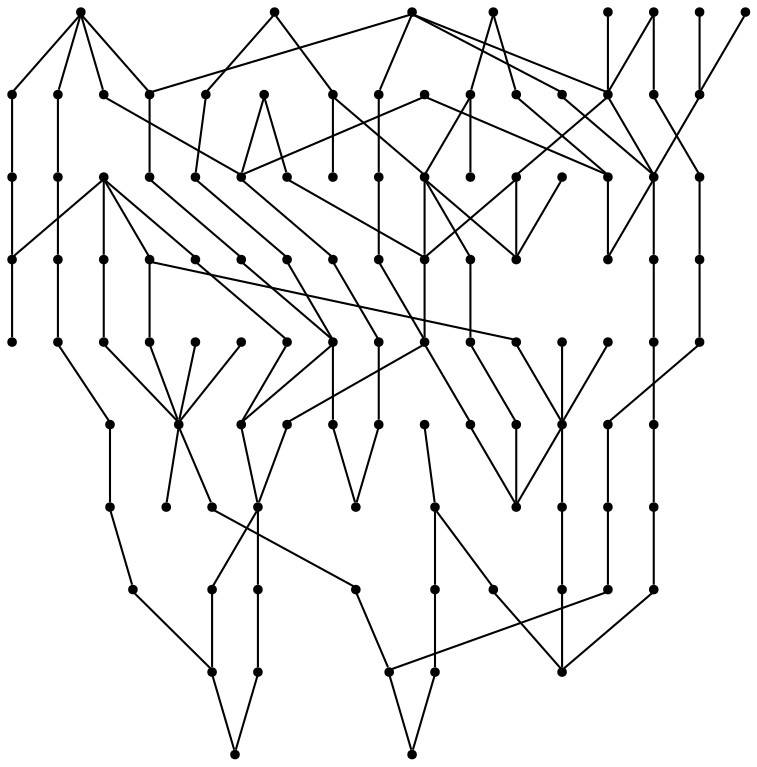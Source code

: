 graph {
  node [shape=point,comment="{\"directed\":false,\"doi\":\"10.1007/3-540-36151-0_10\",\"figure\":\"5 (2)\"}"]

  v0 [pos="1481.179173787435,514.7375059716494"]
  v1 [pos="1481.450080871582,473.63770331865464"]
  v2 [pos="1481.179173787435,554.0334654443056"]
  v3 [pos="1481.179173787435,593.3291706038109"]
  v4 [pos="1481.179173787435,623.5835346174828"]
  v5 [pos="1442.579205830892,444.2876768700869"]
  v6 [pos="1461.4583333333335,555.0416899316103"]
  v7 [pos="1461.9583129882812,513.0416187239281"]
  v8 [pos="1461.404291788737,595.1374642642927"]
  v9 [pos="1379.962476094564,400.470792511363"]
  v10 [pos="1433.7083180745444,513.79158820635"]
  v11 [pos="1419.4582621256511,475.5416187239281"]
  v12 [pos="1419.4582621256511,591.5417306217146"]
  v13 [pos="1419.9791590372722,516.5457996321312"]
  v14 [pos="1419.504165649414,557.6499256086937"]
  v15 [pos="1398.9583333333335,435.2917306217146"]
  v16 [pos="1373.9583333333335,554.0417306217146"]
  v17 [pos="1364.2083485921225,434.2917713118187"]
  v18 [pos="1335.9583536783855,553.0417713118187"]
  v19 [pos="1408.0708185831706,622.6791970523786"]
  v20 [pos="1396.2083180745444,514.7918018293968"]
  v21 [pos="1319.2082722981772,357.54158820634996"]
  v22 [pos="1365.4582977294922,513.0416187239281"]
  v23 [pos="1319.7249094645183,514.7375059716494"]
  v24 [pos="1315.4582977294922,400.5416187239281"]
  v25 [pos="1342.9583231608074,513.0416187239281"]
  v26 [pos="1306.9582621256511,474.5416594140322"]
  v27 [pos="1271.2083180745444,516.5417306217146"]
  v28 [pos="1316.208267211914,671.9166390689802"]
  v29 [pos="1316.9583638509116,632.54158820635"]
  v30 [pos="1316.208267211914,593.2916594140322"]
  v31 [pos="1297.9583740234375,551.29158820635"]
  v32 [pos="1265.9582773844402,320.0417153629255"]
  v33 [pos="1171.4583079020183,632.54158820635"]
  v34 [pos="1202.2083282470703,355.7916594140322"]
  v35 [pos="1290.6208674112956,436.15016466305565"]
  v36 [pos="1299.7083028157554,515.5417713118187"]
  v37 [pos="1254.9583435058594,436.04170010413645"]
  v38 [pos="1242.9583231608074,514.7918018293968"]
  v39 [pos="1290.6208674112956,593.3291706038109"]
  v40 [pos="1268.2958602905273,556.7459695133161"]
  v41 [pos="1189.9916966756186,391.4335203759463"]
  v42 [pos="1278.712526957194,632.6208067528994"]
  v43 [pos="1266.7083740234375,475.5416187239281"]
  v44 [pos="1266.7083740234375,671.9166390689802"]
  v45 [pos="1254.9583435058594,632.54158820635"]
  v46 [pos="1254.9583435058594,396.7917713118187"]
  v47 [pos="1181.4582824707031,435.2917306217146"]
  v48 [pos="1271.3333129882812,592.416822174449"]
  v49 [pos="1242.9583231608074,593.2916594140322"]
  v50 [pos="1230.9166590372722,554.0334654443056"]
  v51 [pos="1238.4624481201172,473.63770331865464"]
  v52 [pos="1237.2666676839194,358.44579861487864"]
  v53 [pos="1195.3333536783855,554.0417306217146"]
  v54 [pos="1156.2082926432292,471.7917713118187"]
  v55 [pos="1147.7083841959636,554.0417306217146"]
  v56 [pos="1232.9583485921225,632.54158820635"]
  v57 [pos="1219.1624959309897,514.7375059716494"]
  v58 [pos="1210.9583536783855,593.2916594140322"]
  v59 [pos="1213.8583501180015,471.9082467349958"]
  v60 [pos="1210.2416356404624,394.1250436099958"]
  v61 [pos="1207.2083791097007,631.7916187239281"]
  v62 [pos="1195.3458150227866,593.3291706038109"]
  v63 [pos="1171.4583079020183,593.2916594140322"]
  v64 [pos="1113.4583791097007,321.0416746728213"]
  v65 [pos="1163.8333638509116,511.16682217444895"]
  v66 [pos="1114.7083282470703,357.54158820634996"]
  v67 [pos="1177.4583180745444,671.9166390689802"]
  v68 [pos="1175.4541397094727,472.73323859697496"]
  v69 [pos="1171.5250651041667,554.0334654443056"]
  v70 [pos="1149.5124816894531,514.7375059716494"]
  v71 [pos="1123.883374532064,632.6208067528994"]
  v72 [pos="1147.7083841959636,592.416822174449"]
  v73 [pos="1147.7083841959636,632.54158820635"]
  v74 [pos="1126.9583384195964,437.0416594140322"]
  v75 [pos="1127.81670888265,477.25429063961815"]
  v76 [pos="1089.2083485921225,594.2916187239281"]
  v77 [pos="1115.7082875569663,594.2916187239281"]
  v78 [pos="1117.8874969482422,551.3790719303083"]
  v79 [pos="1099.9582926432292,671.9166390689802"]
  v80 [pos="1084.695816040039,632.6208067528994"]
  v81 [pos="1076.2458165486655,632.6208067528994"]
  v82 [pos="1093.5791651407878,400.470792511363"]
  v83 [pos="1052.4583180745444,632.54158820635"]
  v84 [pos="1071.2083180745444,557.54158820635"]
  v85 [pos="1084.8124821980796,401.3750029198916"]
  v86 [pos="1068.1083043416343,592.4249601952822"]
  v87 [pos="1052.4583180745444,593.2916594140322"]
  v88 [pos="1064.3333435058594,671.9166390689802"]
  v89 [pos="1053.1708717346191,439.7666248274437"]
  v90 [pos="1053.0166943868003,475.44574266598534"]
  v91 [pos="1052.1124839782715,545.895826080699"]
  v92 [pos="1052.1124839782715,517.4500100406599"]
  v93 [pos="1036.5833282470703,399.5416594140322"]
  v94 [pos="1040.4582977294922,671.9166390689802"]
  v95 [pos="1028.6083539326987,632.6208067528994"]
  v96 [pos="1029.0791511535645,438.86266873206614"]
  v97 [pos="1029.0791511535645,477.25429063961815"]
  v98 [pos="1028.920841217041,521.9708077701521"]
  v99 [pos="1028.920841217041,544.9918699853213"]
  v100 [pos="1028.6083539326987,593.3291706038109"]
  v101 [pos="1016.7083104451499,671.9166390689802"]
  v102 [pos="1004.7082901000978,632.54158820635"]
  v103 [pos="1003.7083307902019,363.79158820634996"]
  v104 [pos="1004.7082901000978,436.04170010413645"]
  v105 [pos="1004.7082901000978,475.5416187239281"]
  v106 [pos="1004.6291669209799,396.85852851396714"]
  v107 [pos="992.9583231608074,671.9166390689802"]

  v0 -- v1 [id="-1",pos="1481.179173787435,514.7375059716494 1481.450080871582,473.63770331865464 1481.450080871582,473.63770331865464 1481.450080871582,473.63770331865464"]
  v107 -- v102 [id="-2",pos="992.9583231608074,671.9166390689802 1004.7082901000978,632.54158820635 1004.7082901000978,632.54158820635 1004.7082901000978,632.54158820635"]
  v106 -- v103 [id="-3",pos="1004.6291669209799,396.85852851396714 1003.7083307902019,363.79158820634996 1003.7083307902019,363.79158820634996 1003.7083307902019,363.79158820634996"]
  v104 -- v106 [id="-4",pos="1004.7082901000978,436.04170010413645 1004.6291669209799,396.85852851396714 1004.6291669209799,396.85852851396714 1004.6291669209799,396.85852851396714"]
  v105 -- v104 [id="-5",pos="1004.7082901000978,475.5416187239281 1004.7082901000978,436.04170010413645 1004.7082901000978,436.04170010413645 1004.7082901000978,436.04170010413645"]
  v104 -- v93 [id="-6",pos="1004.7082901000978,436.04170010413645 1036.5833282470703,399.5416594140322 1036.5833282470703,399.5416594140322 1036.5833282470703,399.5416594140322"]
  v102 -- v87 [id="-7",pos="1004.7082901000978,632.54158820635 1052.4583180745444,593.2916594140322 1052.4583180745444,593.2916594140322 1052.4583180745444,593.2916594140322"]
  v103 -- v64 [id="-8",pos="1003.7083307902019,363.79158820634996 1113.4583791097007,321.0416746728213 1113.4583791097007,321.0416746728213 1113.4583791097007,321.0416746728213"]
  v101 -- v102 [id="-9",pos="1016.7083104451499,671.9166390689802 1004.7082901000978,632.54158820635 1004.7082901000978,632.54158820635 1004.7082901000978,632.54158820635"]
  v95 -- v100 [id="-10",pos="1028.6083539326987,632.6208067528994 1028.6083539326987,593.3291706038109 1028.6083539326987,593.3291706038109 1028.6083539326987,593.3291706038109"]
  v100 -- v99 [id="-11",pos="1028.6083539326987,593.3291706038109 1028.920841217041,544.9918699853213 1028.920841217041,544.9918699853213 1028.920841217041,544.9918699853213"]
  v99 -- v98 [id="-12",pos="1028.920841217041,544.9918699853213 1028.920841217041,521.9708077701521 1028.920841217041,521.9708077701521 1028.920841217041,521.9708077701521"]
  v98 -- v97 [id="-13",pos="1028.920841217041,521.9708077701521 1029.0791511535645,477.25429063961815 1029.0791511535645,477.25429063961815 1029.0791511535645,477.25429063961815"]
  v97 -- v96 [id="-14",pos="1029.0791511535645,477.25429063961815 1029.0791511535645,438.86266873206614 1029.0791511535645,438.86266873206614 1029.0791511535645,438.86266873206614"]
  v96 -- v82 [id="-15",pos="1029.0791511535645,438.86266873206614 1093.5791651407878,400.470792511363 1093.5791651407878,400.470792511363 1093.5791651407878,400.470792511363"]
  v94 -- v95 [id="-16",pos="1040.4582977294922,671.9166390689802 1028.6083539326987,632.6208067528994 1028.6083539326987,632.6208067528994 1028.6083539326987,632.6208067528994"]
  v94 -- v83 [id="-17",pos="1040.4582977294922,671.9166390689802 1052.4583180745444,632.54158820635 1052.4583180745444,632.54158820635 1052.4583180745444,632.54158820635"]
  v93 -- v66 [id="-18",pos="1036.5833282470703,399.5416594140322 1114.7083282470703,357.54158820634996 1114.7083282470703,357.54158820634996 1114.7083282470703,357.54158820634996"]
  v91 -- v92 [id="-19",pos="1052.1124839782715,545.895826080699 1052.1124839782715,517.4500100406599 1052.1124839782715,517.4500100406599 1052.1124839782715,517.4500100406599"]
  v92 -- v90 [id="-20",pos="1052.1124839782715,517.4500100406599 1053.0166943868003,475.44574266598534 1053.0166943868003,475.44574266598534 1053.0166943868003,475.44574266598534"]
  v87 -- v91 [id="-21",pos="1052.4583180745444,593.2916594140322 1052.1124839782715,545.895826080699 1052.1124839782715,545.895826080699 1052.1124839782715,545.895826080699"]
  v83 -- v87 [id="-22",pos="1052.4583180745444,632.54158820635 1052.4583180745444,593.2916594140322 1052.4583180745444,593.2916594140322 1052.4583180745444,593.2916594140322"]
  v90 -- v89 [id="-23",pos="1053.0166943868003,475.44574266598534 1053.1708717346191,439.7666248274437 1053.1708717346191,439.7666248274437 1053.1708717346191,439.7666248274437"]
  v89 -- v85 [id="-24",pos="1053.1708717346191,439.7666248274437 1084.8124821980796,401.3750029198916 1084.8124821980796,401.3750029198916 1084.8124821980796,401.3750029198916"]
  v87 -- v84 [id="-25",pos="1052.4583180745444,593.2916594140322 1071.2083180745444,557.54158820635 1071.2083180745444,557.54158820635 1071.2083180745444,557.54158820635"]
  v83 -- v72 [id="-26",pos="1052.4583180745444,632.54158820635 1147.7083841959636,592.416822174449 1147.7083841959636,592.416822174449 1147.7083841959636,592.416822174449"]
  v88 -- v83 [id="-27",pos="1064.3333435058594,671.9166390689802 1052.4583180745444,632.54158820635 1052.4583180745444,632.54158820635 1052.4583180745444,632.54158820635"]
  v86 -- v78 [id="-28",pos="1068.1083043416343,592.4249601952822 1117.8874969482422,551.3790719303083 1117.8874969482422,551.3790719303083 1117.8874969482422,551.3790719303083"]
  v81 -- v87 [id="-29",pos="1076.2458165486655,632.6208067528994 1052.4583180745444,593.2916594140322 1052.4583180745444,593.2916594140322 1052.4583180745444,593.2916594140322"]
  v80 -- v86 [id="-30",pos="1084.695816040039,632.6208067528994 1068.1083043416343,592.4249601952822 1068.1083043416343,592.4249601952822 1068.1083043416343,592.4249601952822"]
  v85 -- v66 [id="-31",pos="1084.8124821980796,401.3750029198916 1114.7083282470703,357.54158820634996 1114.7083282470703,357.54158820634996 1114.7083282470703,357.54158820634996"]
  v76 -- v84 [id="-32",pos="1089.2083485921225,594.2916187239281 1071.2083180745444,557.54158820635 1071.2083180745444,557.54158820635 1071.2083180745444,557.54158820635"]
  v79 -- v83 [id="-33",pos="1099.9582926432292,671.9166390689802 1052.4583180745444,632.54158820635 1052.4583180745444,632.54158820635 1052.4583180745444,632.54158820635"]
  v82 -- v34 [id="-34",pos="1093.5791651407878,400.470792511363 1202.2083282470703,355.7916594140322 1202.2083282470703,355.7916594140322 1202.2083282470703,355.7916594140322"]
  v79 -- v81 [id="-35",pos="1099.9582926432292,671.9166390689802 1076.2458165486655,632.6208067528994 1076.2458165486655,632.6208067528994 1076.2458165486655,632.6208067528994"]
  v79 -- v80 [id="-36",pos="1099.9582926432292,671.9166390689802 1084.695816040039,632.6208067528994 1084.695816040039,632.6208067528994 1084.695816040039,632.6208067528994"]
  v79 -- v29 [id="-37",pos="1099.9582926432292,671.9166390689802 1316.9583638509116,632.54158820635 1316.9583638509116,632.54158820635 1316.9583638509116,632.54158820635"]
  v78 -- v65 [id="-38",pos="1117.8874969482422,551.3790719303083 1163.8333638509116,511.16682217444895 1163.8333638509116,511.16682217444895 1163.8333638509116,511.16682217444895"]
  v77 -- v55 [id="-39",pos="1115.7082875569663,594.2916187239281 1147.7083841959636,554.0417306217146 1147.7083841959636,554.0417306217146 1147.7083841959636,554.0417306217146"]
  v71 -- v76 [id="-40",pos="1123.883374532064,632.6208067528994 1089.2083485921225,594.2916187239281 1089.2083485921225,594.2916187239281 1089.2083485921225,594.2916187239281"]
  v75 -- v74 [id="-41",pos="1127.81670888265,477.25429063961815 1126.9583384195964,437.0416594140322 1126.9583384195964,437.0416594140322 1126.9583384195964,437.0416594140322"]
  v73 -- v76 [id="-42",pos="1147.7083841959636,632.54158820635 1089.2083485921225,594.2916187239281 1089.2083485921225,594.2916187239281 1089.2083485921225,594.2916187239281"]
  v72 -- v55 [id="-43",pos="1147.7083841959636,592.416822174449 1147.7083841959636,554.0417306217146 1147.7083841959636,554.0417306217146 1147.7083841959636,554.0417306217146"]
  v70 -- v75 [id="-44",pos="1149.5124816894531,514.7375059716494 1127.81670888265,477.25429063961815 1127.81670888265,477.25429063961815 1127.81670888265,477.25429063961815"]
  v54 -- v74 [id="-45",pos="1156.2082926432292,471.7917713118187 1126.9583384195964,437.0416594140322 1126.9583384195964,437.0416594140322 1126.9583384195964,437.0416594140322"]
  v73 -- v63 [id="-46",pos="1147.7083841959636,632.54158820635 1171.4583079020183,593.2916594140322 1171.4583079020183,593.2916594140322 1171.4583079020183,593.2916594140322"]
  v72 -- v53 [id="-47",pos="1147.7083841959636,592.416822174449 1195.3333536783855,554.0417306217146 1195.3333536783855,554.0417306217146 1195.3333536783855,554.0417306217146"]
  v65 -- v68 [id="-48",pos="1163.8333638509116,511.16682217444895 1175.4541397094727,472.73323859697496 1175.4541397094727,472.73323859697496 1175.4541397094727,472.73323859697496"]
  v65 -- v59 [id="-49",pos="1163.8333638509116,511.16682217444895 1213.8583501180015,471.9082467349958 1213.8583501180015,471.9082467349958 1213.8583501180015,471.9082467349958"]
  v67 -- v71 [id="-50",pos="1177.4583180745444,671.9166390689802 1123.883374532064,632.6208067528994 1123.883374532064,632.6208067528994 1123.883374532064,632.6208067528994"]
  v69 -- v70 [id="-51",pos="1171.5250651041667,554.0334654443056 1149.5124816894531,514.7375059716494 1149.5124816894531,514.7375059716494 1149.5124816894531,514.7375059716494"]
  v33 -- v63 [id="-52",pos="1171.4583079020183,632.54158820635 1171.4583079020183,593.2916594140322 1171.4583079020183,593.2916594140322 1171.4583079020183,593.2916594140322"]
  v63 -- v69 [id="-53",pos="1171.4583079020183,593.2916594140322 1171.5250651041667,554.0334654443056 1171.5250651041667,554.0334654443056 1171.5250651041667,554.0334654443056"]
  v68 -- v47 [id="-54",pos="1175.4541397094727,472.73323859697496 1181.4582824707031,435.2917306217146 1181.4582824707031,435.2917306217146 1181.4582824707031,435.2917306217146"]
  v67 -- v56 [id="-55",pos="1177.4583180745444,671.9166390689802 1232.9583485921225,632.54158820635 1232.9583485921225,632.54158820635 1232.9583485921225,632.54158820635"]
  v47 -- v60 [id="-56",pos="1181.4582824707031,435.2917306217146 1210.2416356404624,394.1250436099958 1210.2416356404624,394.1250436099958 1210.2416356404624,394.1250436099958"]
  v47 -- v46 [id="-57",pos="1181.4582824707031,435.2917306217146 1254.9583435058594,396.7917713118187 1254.9583435058594,396.7917713118187 1254.9583435058594,396.7917713118187"]
  v41 -- v66 [id="-58",pos="1189.9916966756186,391.4335203759463 1114.7083282470703,357.54158820634996 1114.7083282470703,357.54158820634996 1114.7083282470703,357.54158820634996"]
  v53 -- v65 [id="-59",pos="1195.3333536783855,554.0417306217146 1163.8333638509116,511.16682217444895 1163.8333638509116,511.16682217444895 1163.8333638509116,511.16682217444895"]
  v34 -- v64 [id="-60",pos="1202.2083282470703,355.7916594140322 1113.4583791097007,321.0416746728213 1113.4583791097007,321.0416746728213 1113.4583791097007,321.0416746728213"]
  v62 -- v53 [id="-61",pos="1195.3458150227866,593.3291706038109 1195.3333536783855,554.0417306217146 1195.3333536783855,554.0417306217146 1195.3333536783855,554.0417306217146"]
  v61 -- v63 [id="-62",pos="1207.2083791097007,631.7916187239281 1171.4583079020183,593.2916594140322 1171.4583079020183,593.2916594140322 1171.4583079020183,593.2916594140322"]
  v61 -- v62 [id="-63",pos="1207.2083791097007,631.7916187239281 1195.3458150227866,593.3291706038109 1195.3458150227866,593.3291706038109 1195.3458150227866,593.3291706038109"]
  v60 -- v52 [id="-64",pos="1210.2416356404624,394.1250436099958 1237.2666676839194,358.44579861487864 1237.2666676839194,358.44579861487864 1237.2666676839194,358.44579861487864"]
  v59 -- v37 [id="-65",pos="1213.8583501180015,471.9082467349958 1254.9583435058594,436.04170010413645 1254.9583435058594,436.04170010413645 1254.9583435058594,436.04170010413645"]
  v57 -- v51 [id="-66",pos="1219.1624959309897,514.7375059716494 1238.4624481201172,473.63770331865464 1238.4624481201172,473.63770331865464 1238.4624481201172,473.63770331865464"]
  v56 -- v58 [id="-67",pos="1232.9583485921225,632.54158820635 1210.9583536783855,593.2916594140322 1210.9583536783855,593.2916594140322 1210.9583536783855,593.2916594140322"]
  v50 -- v57 [id="-68",pos="1230.9166590372722,554.0334654443056 1219.1624959309897,514.7375059716494 1219.1624959309897,514.7375059716494 1219.1624959309897,514.7375059716494"]
  v56 -- v49 [id="-69",pos="1232.9583485921225,632.54158820635 1242.9583231608074,593.2916594140322 1242.9583231608074,593.2916594140322 1242.9583231608074,593.2916594140322"]
  v49 -- v55 [id="-70",pos="1242.9583231608074,593.2916594140322 1147.7083841959636,554.0417306217146 1147.7083841959636,554.0417306217146 1147.7083841959636,554.0417306217146"]
  v38 -- v54 [id="-71",pos="1242.9583231608074,514.7918018293968 1156.2082926432292,471.7917713118187 1156.2082926432292,471.7917713118187 1156.2082926432292,471.7917713118187"]
  v49 -- v53 [id="-72",pos="1242.9583231608074,593.2916594140322 1195.3333536783855,554.0417306217146 1195.3333536783855,554.0417306217146 1195.3333536783855,554.0417306217146"]
  v52 -- v32 [id="-73",pos="1237.2666676839194,358.44579861487864 1265.9582773844402,320.0417153629255 1265.9582773844402,320.0417153629255 1265.9582773844402,320.0417153629255"]
  v51 -- v37 [id="-74",pos="1238.4624481201172,473.63770331865464 1254.9583435058594,436.04170010413645 1254.9583435058594,436.04170010413645 1254.9583435058594,436.04170010413645"]
  v49 -- v50 [id="-75",pos="1242.9583231608074,593.2916594140322 1230.9166590372722,554.0334654443056 1230.9166590372722,554.0334654443056 1230.9166590372722,554.0334654443056"]
  v38 -- v43 [id="-76",pos="1242.9583231608074,514.7918018293968 1266.7083740234375,475.5416187239281 1266.7083740234375,475.5416187239281 1266.7083740234375,475.5416187239281"]
  v45 -- v49 [id="-77",pos="1254.9583435058594,632.54158820635 1242.9583231608074,593.2916594140322 1242.9583231608074,593.2916594140322 1242.9583231608074,593.2916594140322"]
  v45 -- v48 [id="-78",pos="1254.9583435058594,632.54158820635 1271.3333129882812,592.416822174449 1271.3333129882812,592.416822174449 1271.3333129882812,592.416822174449"]
  v43 -- v47 [id="-79",pos="1266.7083740234375,475.5416187239281 1181.4582824707031,435.2917306217146 1181.4582824707031,435.2917306217146 1181.4582824707031,435.2917306217146"]
  v46 -- v21 [id="-80",pos="1254.9583435058594,396.7917713118187 1319.2082722981772,357.54158820634996 1319.2082722981772,357.54158820634996 1319.2082722981772,357.54158820634996"]
  v44 -- v45 [id="-81",pos="1266.7083740234375,671.9166390689802 1254.9583435058594,632.54158820635 1254.9583435058594,632.54158820635 1254.9583435058594,632.54158820635"]
  v40 -- v38 [id="-82",pos="1268.2958602905273,556.7459695133161 1242.9583231608074,514.7918018293968 1242.9583231608074,514.7918018293968 1242.9583231608074,514.7918018293968"]
  v44 -- v42 [id="-83",pos="1266.7083740234375,671.9166390689802 1278.712526957194,632.6208067528994 1278.712526957194,632.6208067528994 1278.712526957194,632.6208067528994"]
  v27 -- v43 [id="-84",pos="1271.2083180745444,516.5417306217146 1266.7083740234375,475.5416187239281 1266.7083740234375,475.5416187239281 1266.7083740234375,475.5416187239281"]
  v42 -- v39 [id="-85",pos="1278.712526957194,632.6208067528994 1290.6208674112956,593.3291706038109 1290.6208674112956,593.3291706038109 1290.6208674112956,593.3291706038109"]
  v35 -- v41 [id="-86",pos="1290.6208674112956,436.15016466305565 1189.9916966756186,391.4335203759463 1189.9916966756186,391.4335203759463 1189.9916966756186,391.4335203759463"]
  v39 -- v40 [id="-87",pos="1290.6208674112956,593.3291706038109 1268.2958602905273,556.7459695133161 1268.2958602905273,556.7459695133161 1268.2958602905273,556.7459695133161"]
  v31 -- v38 [id="-88",pos="1297.9583740234375,551.29158820635 1242.9583231608074,514.7918018293968 1242.9583231608074,514.7918018293968 1242.9583231608074,514.7918018293968"]
  v26 -- v37 [id="-89",pos="1306.9582621256511,474.5416594140322 1254.9583435058594,436.04170010413645 1254.9583435058594,436.04170010413645 1254.9583435058594,436.04170010413645"]
  v36 -- v26 [id="-90",pos="1299.7083028157554,515.5417713118187 1306.9582621256511,474.5416594140322 1306.9582621256511,474.5416594140322 1306.9582621256511,474.5416594140322"]
  v26 -- v35 [id="-91",pos="1306.9582621256511,474.5416594140322 1290.6208674112956,436.15016466305565 1290.6208674112956,436.15016466305565 1290.6208674112956,436.15016466305565"]
  v24 -- v34 [id="-92",pos="1315.4582977294922,400.5416187239281 1202.2083282470703,355.7916594140322 1202.2083282470703,355.7916594140322 1202.2083282470703,355.7916594140322"]
  v28 -- v33 [id="-93",pos="1316.208267211914,671.9166390689802 1171.4583079020183,632.54158820635 1171.4583079020183,632.54158820635 1171.4583079020183,632.54158820635"]
  v21 -- v32 [id="-94",pos="1319.2082722981772,357.54158820634996 1265.9582773844402,320.0417153629255 1265.9582773844402,320.0417153629255 1265.9582773844402,320.0417153629255"]
  v30 -- v31 [id="-95",pos="1316.208267211914,593.2916594140322 1297.9583740234375,551.29158820635 1297.9583740234375,551.29158820635 1297.9583740234375,551.29158820635"]
  v28 -- v29 [id="-96",pos="1316.208267211914,671.9166390689802 1316.9583638509116,632.54158820635 1316.9583638509116,632.54158820635 1316.9583638509116,632.54158820635"]
  v29 -- v30 [id="-97",pos="1316.9583638509116,632.54158820635 1316.208267211914,593.2916594140322 1316.208267211914,593.2916594140322 1316.208267211914,593.2916594140322"]
  v23 -- v26 [id="-98",pos="1319.7249094645183,514.7375059716494 1306.9582621256511,474.5416594140322 1306.9582621256511,474.5416594140322 1306.9582621256511,474.5416594140322"]
  v28 -- v19 [id="-99",pos="1316.208267211914,671.9166390689802 1408.0708185831706,622.6791970523786 1408.0708185831706,622.6791970523786 1408.0708185831706,622.6791970523786"]
  v28 -- v4 [id="-100",pos="1316.208267211914,671.9166390689802 1481.179173787435,623.5835346174828 1481.179173787435,623.5835346174828 1481.179173787435,623.5835346174828"]
  v18 -- v27 [id="-101",pos="1335.9583536783855,553.0417713118187 1271.2083180745444,516.5417306217146 1271.2083180745444,516.5417306217146 1271.2083180745444,516.5417306217146"]
  v25 -- v26 [id="-102",pos="1342.9583231608074,513.0416187239281 1306.9582621256511,474.5416594140322 1306.9582621256511,474.5416594140322 1306.9582621256511,474.5416594140322"]
  v17 -- v24 [id="-103",pos="1364.2083485921225,434.2917713118187 1315.4582977294922,400.5416187239281 1315.4582977294922,400.5416187239281 1315.4582977294922,400.5416187239281"]
  v16 -- v23 [id="-104",pos="1373.9583333333335,554.0417306217146 1319.7249094645183,514.7375059716494 1319.7249094645183,514.7375059716494 1319.7249094645183,514.7375059716494"]
  v22 -- v11 [id="-105",pos="1365.4582977294922,513.0416187239281 1419.4582621256511,475.5416187239281 1419.4582621256511,475.5416187239281 1419.4582621256511,475.5416187239281"]
  v16 -- v20 [id="-106",pos="1373.9583333333335,554.0417306217146 1396.2083180745444,514.7918018293968 1396.2083180745444,514.7918018293968 1396.2083180745444,514.7918018293968"]
  v9 -- v21 [id="-107",pos="1379.962476094564,400.470792511363 1319.2082722981772,357.54158820634996 1319.2082722981772,357.54158820634996 1319.2082722981772,357.54158820634996"]
  v20 -- v11 [id="-108",pos="1396.2083180745444,514.7918018293968 1419.4582621256511,475.5416187239281 1419.4582621256511,475.5416187239281 1419.4582621256511,475.5416187239281"]
  v19 -- v8 [id="-109",pos="1408.0708185831706,622.6791970523786 1461.404291788737,595.1374642642927 1461.404291788737,595.1374642642927 1461.404291788737,595.1374642642927"]
  v12 -- v18 [id="-110",pos="1419.4582621256511,591.5417306217146 1335.9583536783855,553.0417713118187 1335.9583536783855,553.0417713118187 1335.9583536783855,553.0417713118187"]
  v11 -- v17 [id="-111",pos="1419.4582621256511,475.5416187239281 1364.2083485921225,434.2917713118187 1364.2083485921225,434.2917713118187 1364.2083485921225,434.2917713118187"]
  v12 -- v16 [id="-112",pos="1419.4582621256511,591.5417306217146 1373.9583333333335,554.0417306217146 1373.9583333333335,554.0417306217146 1373.9583333333335,554.0417306217146"]
  v11 -- v15 [id="-113",pos="1419.4582621256511,475.5416187239281 1398.9583333333335,435.2917306217146 1398.9583333333335,435.2917306217146 1398.9583333333335,435.2917306217146"]
  v12 -- v14 [id="-114",pos="1419.4582621256511,591.5417306217146 1419.504165649414,557.6499256086937 1419.504165649414,557.6499256086937 1419.504165649414,557.6499256086937"]
  v14 -- v13 [id="-115",pos="1419.504165649414,557.6499256086937 1419.9791590372722,516.5457996321312 1419.9791590372722,516.5457996321312 1419.9791590372722,516.5457996321312"]
  v13 -- v11 [id="-116",pos="1419.9791590372722,516.5457996321312 1419.4582621256511,475.5416187239281 1419.4582621256511,475.5416187239281 1419.4582621256511,475.5416187239281"]
  v12 -- v6 [id="-117",pos="1419.4582621256511,591.5417306217146 1461.4583333333335,555.0416899316103 1461.4583333333335,555.0416899316103 1461.4583333333335,555.0416899316103"]
  v10 -- v11 [id="-118",pos="1433.7083180745444,513.79158820635 1419.4582621256511,475.5416187239281 1419.4582621256511,475.5416187239281 1419.4582621256511,475.5416187239281"]
  v5 -- v9 [id="-119",pos="1442.579205830892,444.2876768700869 1379.962476094564,400.470792511363 1379.962476094564,400.470792511363 1379.962476094564,400.470792511363"]
  v8 -- v6 [id="-120",pos="1461.404291788737,595.1374642642927 1461.4583333333335,555.0416899316103 1461.4583333333335,555.0416899316103 1461.4583333333335,555.0416899316103"]
  v6 -- v7 [id="-121",pos="1461.4583333333335,555.0416899316103 1461.9583129882812,513.0416187239281 1461.9583129882812,513.0416187239281 1461.9583129882812,513.0416187239281"]
  v1 -- v5 [id="-122",pos="1481.450080871582,473.63770331865464 1442.579205830892,444.2876768700869 1442.579205830892,444.2876768700869 1442.579205830892,444.2876768700869"]
  v4 -- v3 [id="-123",pos="1481.179173787435,623.5835346174828 1481.179173787435,593.3291706038109 1481.179173787435,593.3291706038109 1481.179173787435,593.3291706038109"]
  v3 -- v2 [id="-124",pos="1481.179173787435,593.3291706038109 1481.179173787435,554.0334654443056 1481.179173787435,554.0334654443056 1481.179173787435,554.0334654443056"]
  v2 -- v0 [id="-125",pos="1481.179173787435,554.0334654443056 1481.179173787435,514.7375059716494 1481.179173787435,514.7375059716494 1481.179173787435,514.7375059716494"]
}